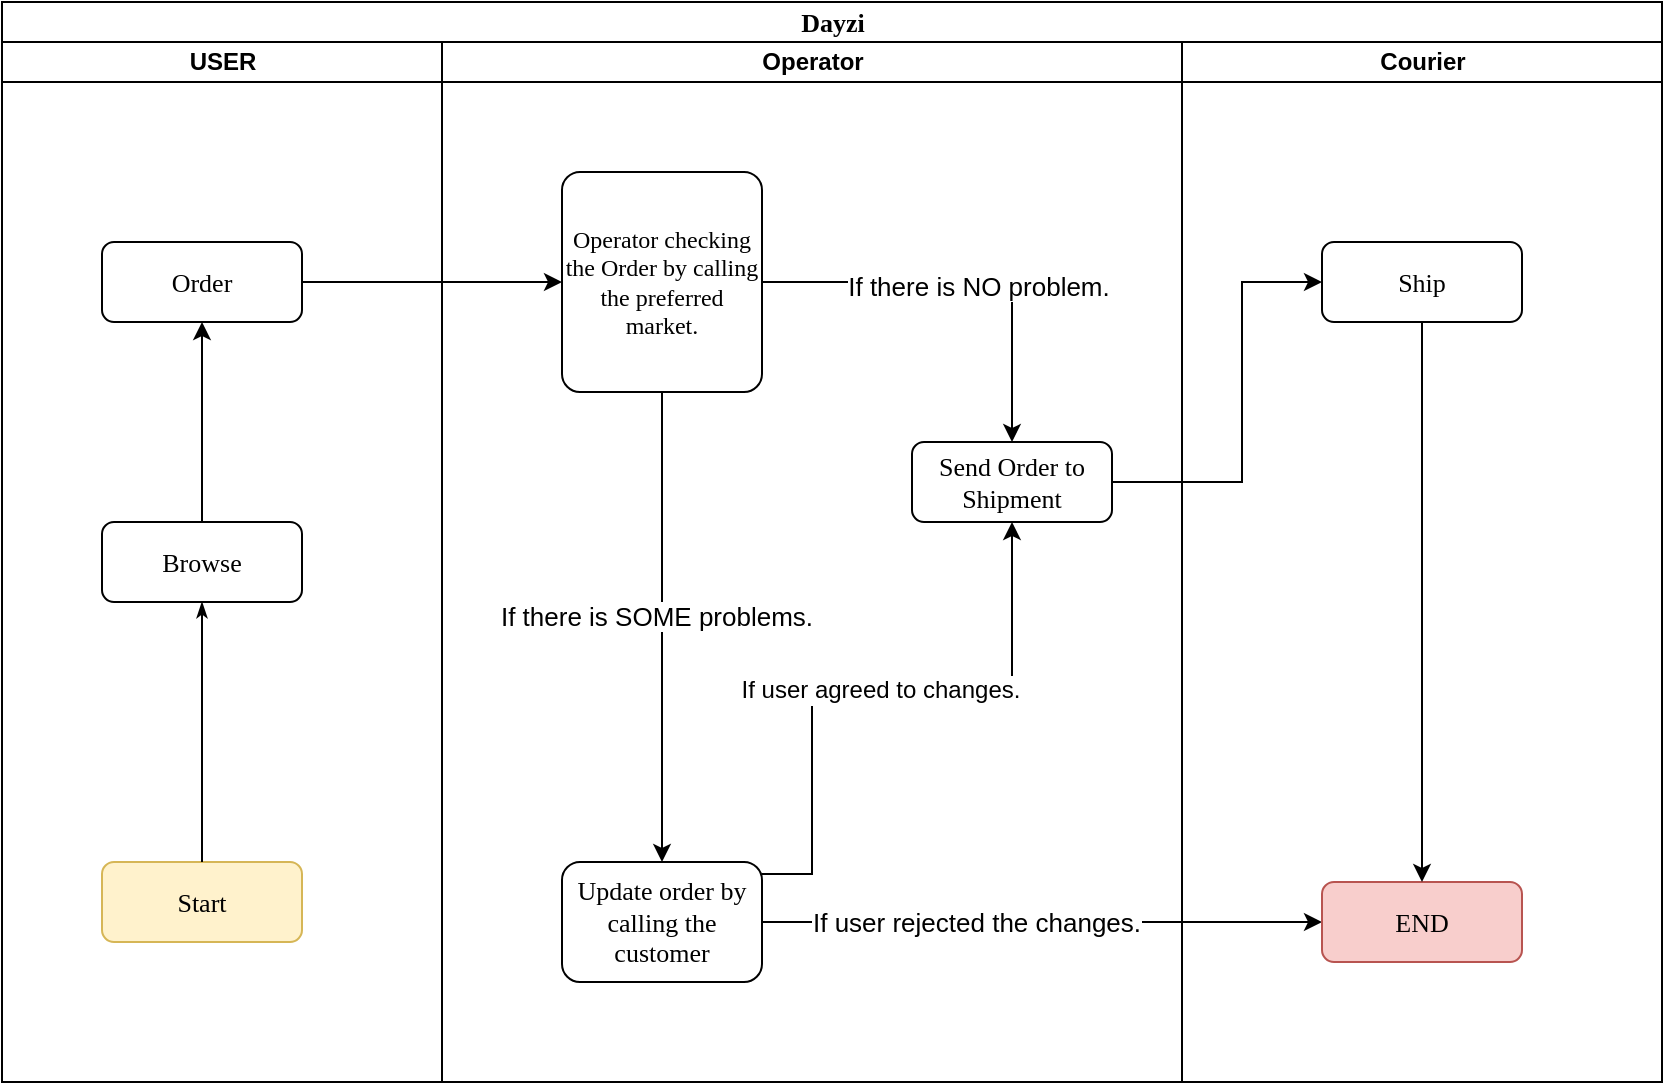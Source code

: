 <mxfile version="11.0.0" type="github"><diagram name="Page-1" id="74e2e168-ea6b-b213-b513-2b3c1d86103e"><mxGraphModel dx="946" dy="616" grid="1" gridSize="10" guides="1" tooltips="1" connect="1" arrows="1" fold="1" page="1" pageScale="1" pageWidth="1100" pageHeight="850" background="#ffffff" math="0" shadow="0"><root><mxCell id="0"/><mxCell id="1" parent="0"/><mxCell id="77e6c97f196da883-1" value="Dayzi" style="swimlane;html=1;childLayout=stackLayout;startSize=20;rounded=0;shadow=0;labelBackgroundColor=none;strokeColor=#000000;strokeWidth=1;fillColor=#ffffff;fontFamily=Verdana;fontSize=13;fontColor=#000000;align=center;" parent="1" vertex="1"><mxGeometry x="70" y="40" width="830" height="540" as="geometry"/></mxCell><mxCell id="77e6c97f196da883-40" style="edgeStyle=orthogonalEdgeStyle;rounded=1;html=1;labelBackgroundColor=none;startArrow=none;startFill=0;startSize=5;endArrow=classicThin;endFill=1;endSize=5;jettySize=auto;orthogonalLoop=1;strokeColor=#000000;strokeWidth=1;fontFamily=Verdana;fontSize=8;fontColor=#000000;" parent="77e6c97f196da883-1" edge="1"><mxGeometry relative="1" as="geometry"><mxPoint x="675" y="20" as="sourcePoint"/><mxPoint x="675" y="20" as="targetPoint"/></mxGeometry></mxCell><mxCell id="77e6c97f196da883-2" value="USER" style="swimlane;html=1;startSize=20;" parent="77e6c97f196da883-1" vertex="1"><mxGeometry y="20" width="220" height="520" as="geometry"/></mxCell><mxCell id="77e6c97f196da883-8" value="Start" style="rounded=1;whiteSpace=wrap;html=1;shadow=0;labelBackgroundColor=none;strokeColor=#d6b656;strokeWidth=1;fillColor=#fff2cc;fontFamily=Verdana;fontSize=13;align=center;" parent="77e6c97f196da883-2" vertex="1"><mxGeometry x="50" y="410" width="100" height="40" as="geometry"/></mxCell><mxCell id="77e6c97f196da883-11" value="Browse" style="rounded=1;whiteSpace=wrap;html=1;shadow=0;labelBackgroundColor=none;strokeColor=#000000;strokeWidth=1;fillColor=#ffffff;fontFamily=Verdana;fontSize=13;fontColor=#000000;align=center;" parent="77e6c97f196da883-2" vertex="1"><mxGeometry x="50" y="240" width="100" height="40" as="geometry"/></mxCell><mxCell id="77e6c97f196da883-26" style="edgeStyle=orthogonalEdgeStyle;rounded=1;html=1;labelBackgroundColor=none;startArrow=none;startFill=0;startSize=5;endArrow=classicThin;endFill=1;endSize=5;jettySize=auto;orthogonalLoop=1;strokeColor=#000000;strokeWidth=1;fontFamily=Verdana;fontSize=8;fontColor=#000000;" parent="77e6c97f196da883-2" source="77e6c97f196da883-8" target="77e6c97f196da883-11" edge="1"><mxGeometry relative="1" as="geometry"/></mxCell><mxCell id="4iwFrnV3nY253SzPTEqW-2" value="Order" style="rounded=1;whiteSpace=wrap;html=1;shadow=0;labelBackgroundColor=none;strokeColor=#000000;strokeWidth=1;fillColor=#ffffff;fontFamily=Verdana;fontSize=13;fontColor=#000000;align=center;" vertex="1" parent="77e6c97f196da883-2"><mxGeometry x="50" y="100" width="100" height="40" as="geometry"/></mxCell><mxCell id="4iwFrnV3nY253SzPTEqW-1" style="edgeStyle=orthogonalEdgeStyle;rounded=0;orthogonalLoop=1;jettySize=auto;html=1;entryX=0.5;entryY=1;entryDx=0;entryDy=0;" edge="1" parent="77e6c97f196da883-2" source="77e6c97f196da883-11" target="4iwFrnV3nY253SzPTEqW-2"><mxGeometry relative="1" as="geometry"><mxPoint x="100" y="170" as="targetPoint"/></mxGeometry></mxCell><mxCell id="4iwFrnV3nY253SzPTEqW-5" style="edgeStyle=orthogonalEdgeStyle;rounded=0;orthogonalLoop=1;jettySize=auto;html=1;entryX=0;entryY=0.5;entryDx=0;entryDy=0;" edge="1" parent="77e6c97f196da883-1" source="4iwFrnV3nY253SzPTEqW-2" target="4iwFrnV3nY253SzPTEqW-4"><mxGeometry relative="1" as="geometry"/></mxCell><mxCell id="4iwFrnV3nY253SzPTEqW-16" value="If user rejected the changes." style="edgeStyle=orthogonalEdgeStyle;rounded=0;orthogonalLoop=1;jettySize=auto;html=1;entryX=0;entryY=0.5;entryDx=0;entryDy=0;fontSize=13;" edge="1" parent="77e6c97f196da883-1" source="4iwFrnV3nY253SzPTEqW-9" target="4iwFrnV3nY253SzPTEqW-13"><mxGeometry x="-0.241" relative="1" as="geometry"><mxPoint as="offset"/></mxGeometry></mxCell><mxCell id="77e6c97f196da883-3" value="Operator" style="swimlane;html=1;startSize=20;" parent="77e6c97f196da883-1" vertex="1"><mxGeometry x="220" y="20" width="370" height="520" as="geometry"/></mxCell><mxCell id="4iwFrnV3nY253SzPTEqW-24" style="edgeStyle=orthogonalEdgeStyle;rounded=0;orthogonalLoop=1;jettySize=auto;html=1;entryX=0.5;entryY=0;entryDx=0;entryDy=0;fontSize=12;" edge="1" parent="77e6c97f196da883-3" source="4iwFrnV3nY253SzPTEqW-4" target="4iwFrnV3nY253SzPTEqW-7"><mxGeometry relative="1" as="geometry"/></mxCell><mxCell id="4iwFrnV3nY253SzPTEqW-25" value="&lt;span style=&quot;font-size: 13px;&quot;&gt;If there is NO problem.&lt;/span&gt;" style="text;html=1;resizable=0;points=[];align=center;verticalAlign=middle;labelBackgroundColor=#ffffff;fontSize=13;" vertex="1" connectable="0" parent="4iwFrnV3nY253SzPTEqW-24"><mxGeometry x="0.054" y="-2" relative="1" as="geometry"><mxPoint as="offset"/></mxGeometry></mxCell><mxCell id="4iwFrnV3nY253SzPTEqW-26" style="edgeStyle=orthogonalEdgeStyle;rounded=0;orthogonalLoop=1;jettySize=auto;html=1;entryX=0.5;entryY=0;entryDx=0;entryDy=0;fontSize=8;" edge="1" parent="77e6c97f196da883-3" source="4iwFrnV3nY253SzPTEqW-4" target="4iwFrnV3nY253SzPTEqW-9"><mxGeometry relative="1" as="geometry"/></mxCell><mxCell id="4iwFrnV3nY253SzPTEqW-28" value="&lt;span style=&quot;font-size: 13px&quot;&gt;If there is SOME problems.&lt;/span&gt;" style="text;html=1;resizable=0;points=[];align=center;verticalAlign=middle;labelBackgroundColor=#ffffff;fontSize=13;" vertex="1" connectable="0" parent="4iwFrnV3nY253SzPTEqW-26"><mxGeometry x="-0.047" y="-3" relative="1" as="geometry"><mxPoint as="offset"/></mxGeometry></mxCell><mxCell id="4iwFrnV3nY253SzPTEqW-4" value="Operator checking the Order by calling the preferred market." style="rounded=1;whiteSpace=wrap;html=1;shadow=0;labelBackgroundColor=none;strokeColor=#000000;strokeWidth=1;fillColor=#ffffff;fontFamily=Verdana;fontSize=12;fontColor=#000000;align=center;arcSize=9;" vertex="1" parent="77e6c97f196da883-3"><mxGeometry x="60" y="65" width="100" height="110" as="geometry"/></mxCell><mxCell id="4iwFrnV3nY253SzPTEqW-7" value="&lt;font style=&quot;font-size: 13px&quot;&gt;Send Order to Shipment&lt;/font&gt;" style="rounded=1;whiteSpace=wrap;html=1;shadow=0;labelBackgroundColor=none;strokeColor=#000000;strokeWidth=1;fillColor=#ffffff;fontFamily=Verdana;fontSize=8;fontColor=#000000;align=center;" vertex="1" parent="77e6c97f196da883-3"><mxGeometry x="235" y="200" width="100" height="40" as="geometry"/></mxCell><mxCell id="4iwFrnV3nY253SzPTEqW-11" value="If user agreed to changes." style="edgeStyle=orthogonalEdgeStyle;rounded=0;orthogonalLoop=1;jettySize=auto;html=1;entryX=0.5;entryY=1;entryDx=0;entryDy=0;exitX=1;exitY=0.1;exitDx=0;exitDy=0;exitPerimeter=0;fontSize=12;" edge="1" parent="77e6c97f196da883-3" source="4iwFrnV3nY253SzPTEqW-9" target="4iwFrnV3nY253SzPTEqW-7"><mxGeometry relative="1" as="geometry"><Array as="points"><mxPoint x="185" y="324"/><mxPoint x="285" y="324"/></Array></mxGeometry></mxCell><mxCell id="4iwFrnV3nY253SzPTEqW-9" value="Update order by calling the customer" style="rounded=1;whiteSpace=wrap;html=1;shadow=0;labelBackgroundColor=none;strokeColor=#000000;strokeWidth=1;fillColor=#ffffff;fontFamily=Verdana;fontSize=13;fontColor=#000000;align=center;" vertex="1" parent="77e6c97f196da883-3"><mxGeometry x="60" y="410" width="100" height="60" as="geometry"/></mxCell><mxCell id="77e6c97f196da883-4" value="Courier" style="swimlane;html=1;startSize=20;" parent="77e6c97f196da883-1" vertex="1"><mxGeometry x="590" y="20" width="240" height="520" as="geometry"><mxRectangle x="320" y="20" width="70" height="730" as="alternateBounds"/></mxGeometry></mxCell><mxCell id="77e6c97f196da883-29" style="edgeStyle=orthogonalEdgeStyle;rounded=1;html=1;labelBackgroundColor=none;startArrow=none;startFill=0;startSize=5;endArrow=classicThin;endFill=1;endSize=5;jettySize=auto;orthogonalLoop=1;strokeColor=#000000;strokeWidth=1;fontFamily=Verdana;fontSize=8;fontColor=#000000;" parent="77e6c97f196da883-4" edge="1"><mxGeometry relative="1" as="geometry"/></mxCell><mxCell id="4iwFrnV3nY253SzPTEqW-13" value="END" style="rounded=1;whiteSpace=wrap;html=1;shadow=0;labelBackgroundColor=none;strokeColor=#b85450;strokeWidth=1;fillColor=#f8cecc;fontFamily=Verdana;fontSize=13;align=center;" vertex="1" parent="77e6c97f196da883-4"><mxGeometry x="70" y="420" width="100" height="40" as="geometry"/></mxCell><mxCell id="4iwFrnV3nY253SzPTEqW-20" style="edgeStyle=orthogonalEdgeStyle;rounded=0;orthogonalLoop=1;jettySize=auto;html=1;" edge="1" parent="77e6c97f196da883-4" source="4iwFrnV3nY253SzPTEqW-18" target="4iwFrnV3nY253SzPTEqW-13"><mxGeometry relative="1" as="geometry"/></mxCell><mxCell id="4iwFrnV3nY253SzPTEqW-18" value="Ship" style="rounded=1;whiteSpace=wrap;html=1;shadow=0;labelBackgroundColor=none;strokeColor=#000000;strokeWidth=1;fillColor=#ffffff;fontFamily=Verdana;fontSize=13;fontColor=#000000;align=center;" vertex="1" parent="77e6c97f196da883-4"><mxGeometry x="70" y="100" width="100" height="40" as="geometry"/></mxCell><mxCell id="4iwFrnV3nY253SzPTEqW-19" style="edgeStyle=orthogonalEdgeStyle;rounded=0;orthogonalLoop=1;jettySize=auto;html=1;entryX=0;entryY=0.5;entryDx=0;entryDy=0;" edge="1" parent="77e6c97f196da883-1" source="4iwFrnV3nY253SzPTEqW-7" target="4iwFrnV3nY253SzPTEqW-18"><mxGeometry relative="1" as="geometry"><Array as="points"><mxPoint x="620" y="240"/><mxPoint x="620" y="140"/></Array></mxGeometry></mxCell></root></mxGraphModel></diagram></mxfile>